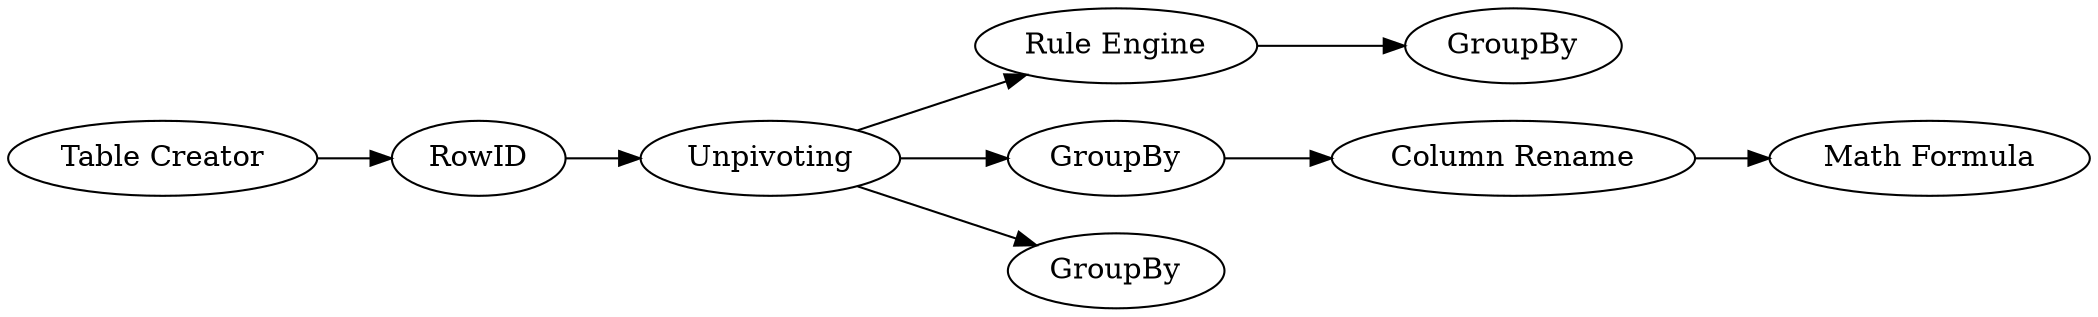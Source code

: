 digraph {
	"-7363797032417074584_4" [label=RowID]
	"-7363797032417074584_8" [label="Rule Engine"]
	"-7363797032417074584_5" [label=GroupBy]
	"-7363797032417074584_1" [label="Table Creator"]
	"-7363797032417074584_6" [label="Column Rename"]
	"-7363797032417074584_3" [label=Unpivoting]
	"-7363797032417074584_9" [label=GroupBy]
	"-7363797032417074584_2" [label=GroupBy]
	"-7363797032417074584_7" [label="Math Formula"]
	"-7363797032417074584_3" -> "-7363797032417074584_2"
	"-7363797032417074584_5" -> "-7363797032417074584_6"
	"-7363797032417074584_1" -> "-7363797032417074584_4"
	"-7363797032417074584_6" -> "-7363797032417074584_7"
	"-7363797032417074584_3" -> "-7363797032417074584_5"
	"-7363797032417074584_8" -> "-7363797032417074584_9"
	"-7363797032417074584_4" -> "-7363797032417074584_3"
	"-7363797032417074584_3" -> "-7363797032417074584_8"
	rankdir=LR
}
